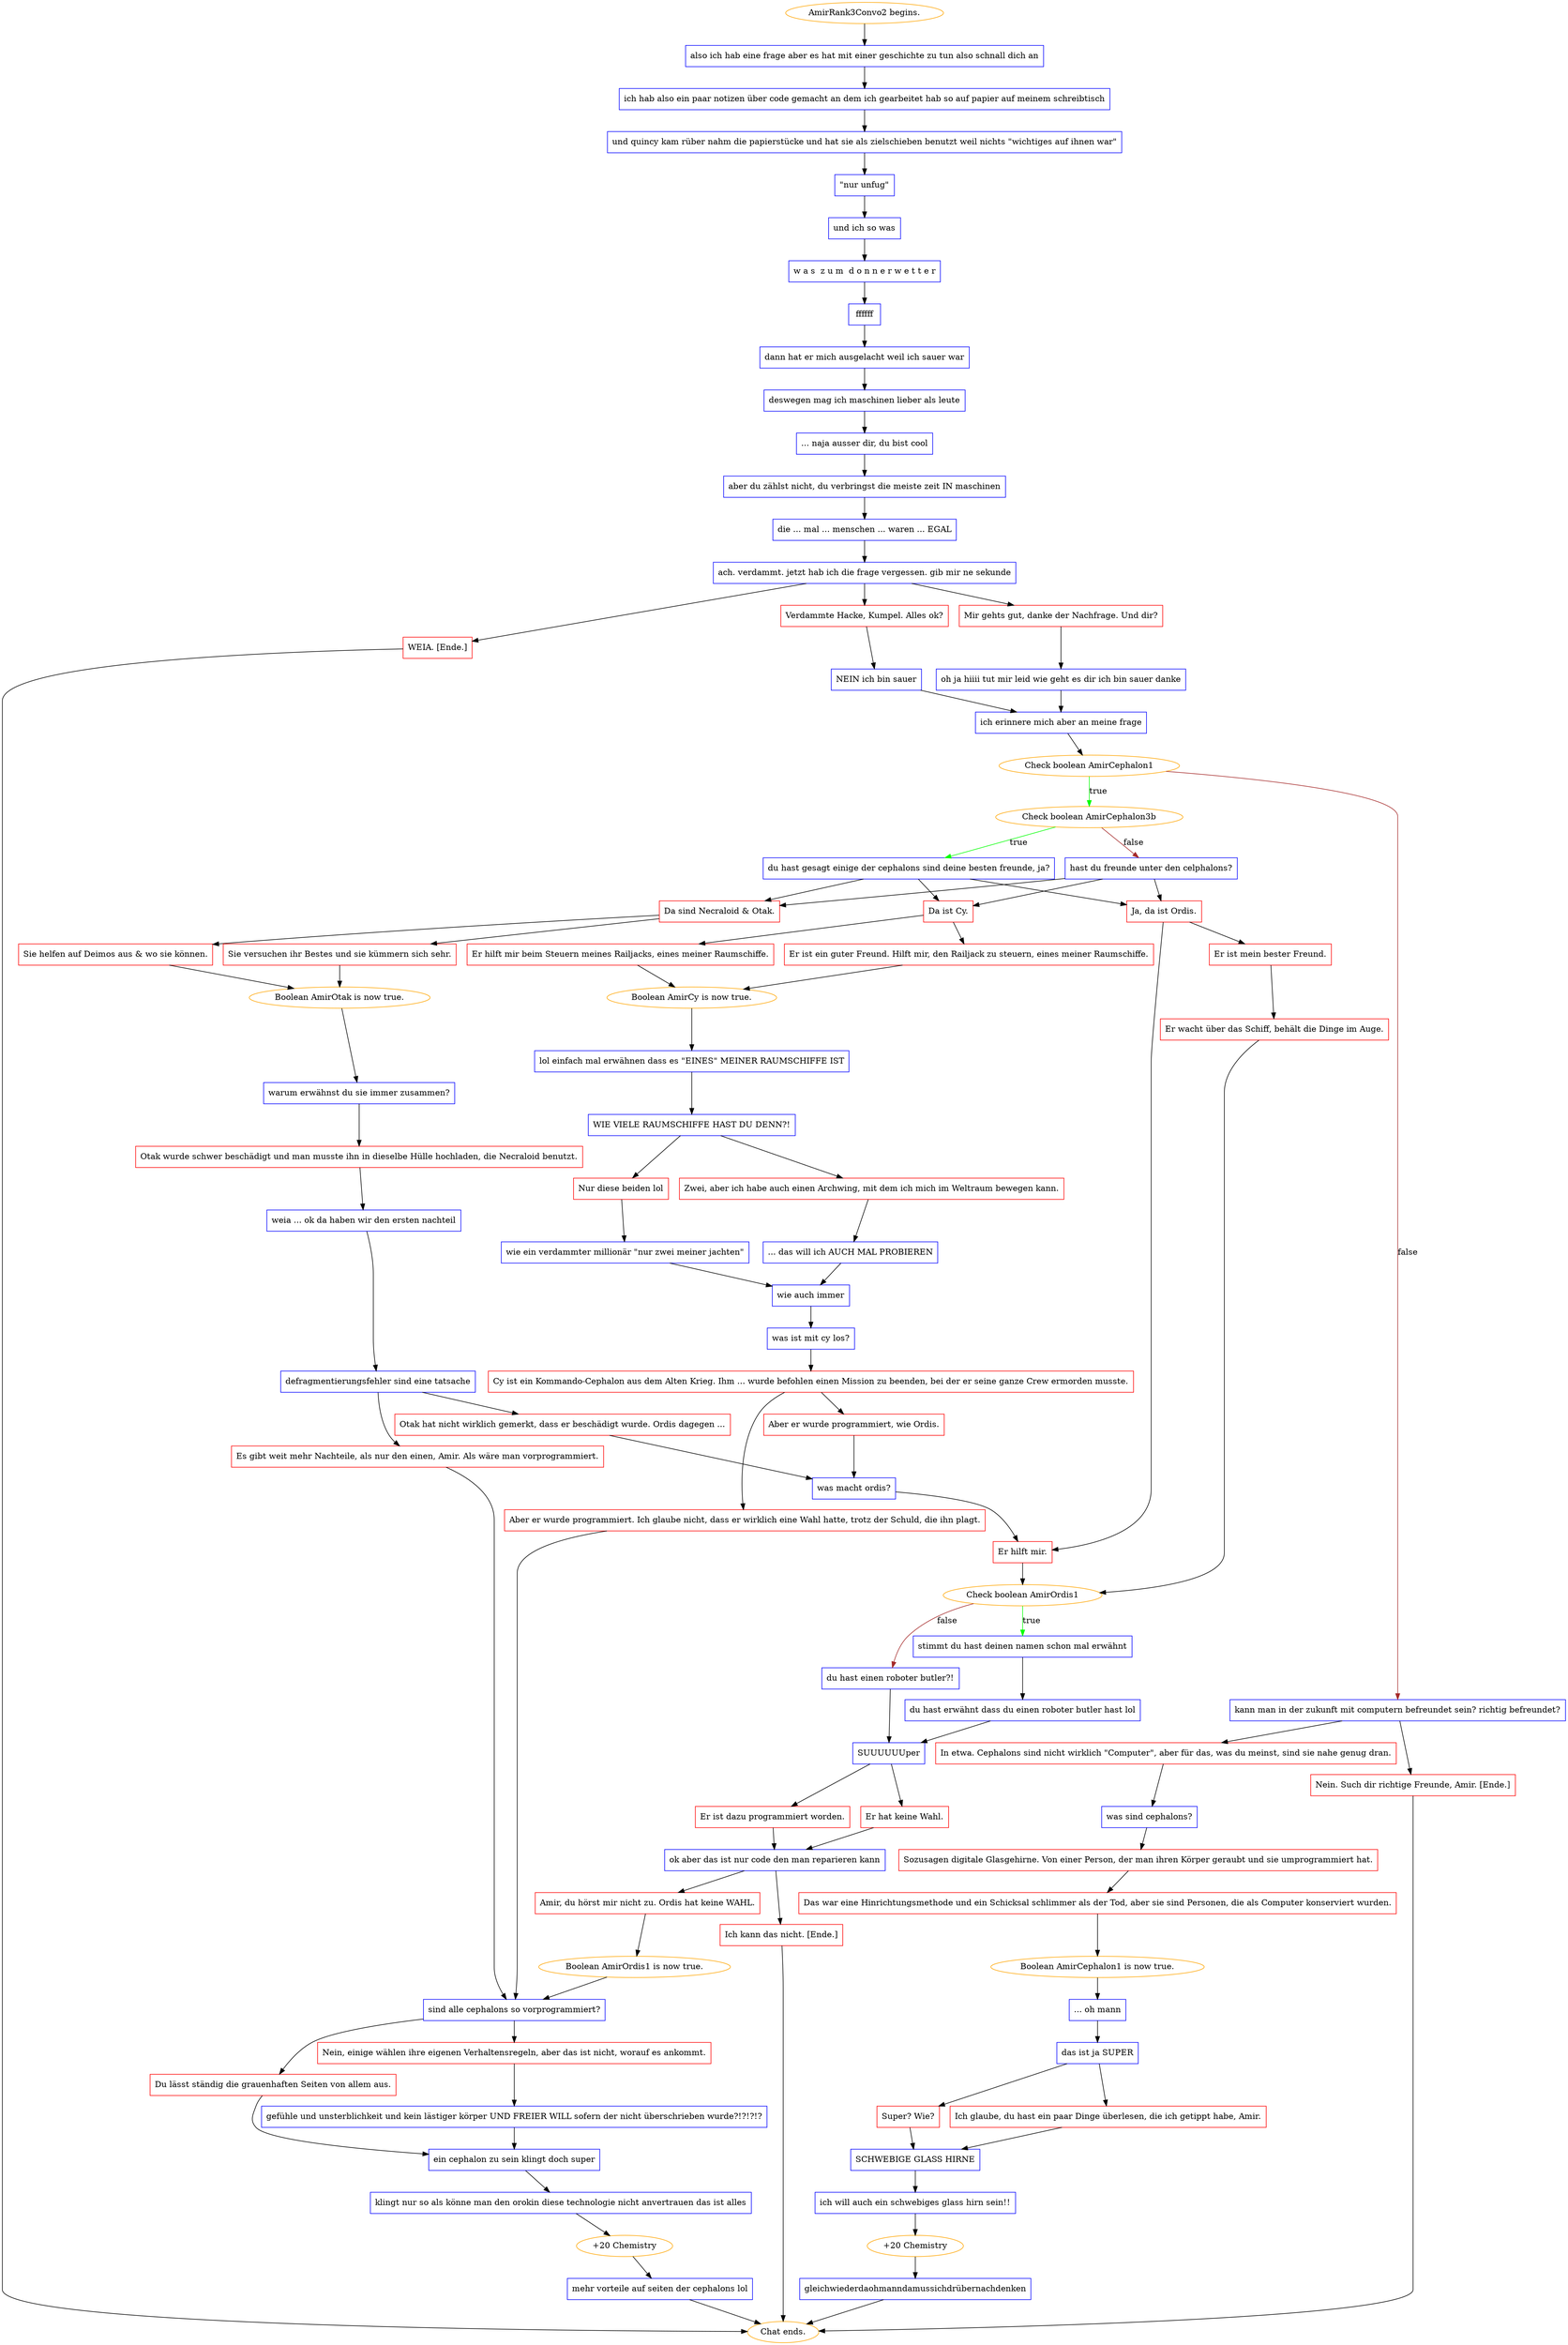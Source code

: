 digraph {
	"AmirRank3Convo2 begins." [color=orange];
		"AmirRank3Convo2 begins." -> j1209729828;
	j1209729828 [label="also ich hab eine frage aber es hat mit einer geschichte zu tun also schnall dich an",shape=box,color=blue];
		j1209729828 -> j1073450;
	j1073450 [label="ich hab also ein paar notizen über code gemacht an dem ich gearbeitet hab so auf papier auf meinem schreibtisch",shape=box,color=blue];
		j1073450 -> j70210490;
	j70210490 [label="und quincy kam rüber nahm die papierstücke und hat sie als zielschieben benutzt weil nichts \"wichtiges auf ihnen war\"",shape=box,color=blue];
		j70210490 -> j2779770494;
	j2779770494 [label="\"nur unfug\"",shape=box,color=blue];
		j2779770494 -> j2119720693;
	j2119720693 [label="und ich so was",shape=box,color=blue];
		j2119720693 -> j4068356283;
	j4068356283 [label="w a s  z u m  d o n n e r w e t t e r",shape=box,color=blue];
		j4068356283 -> j1873362087;
	j1873362087 [label="ffffff",shape=box,color=blue];
		j1873362087 -> j1522808759;
	j1522808759 [label="dann hat er mich ausgelacht weil ich sauer war",shape=box,color=blue];
		j1522808759 -> j1100310833;
	j1100310833 [label="deswegen mag ich maschinen lieber als leute",shape=box,color=blue];
		j1100310833 -> j1331656156;
	j1331656156 [label="... naja ausser dir, du bist cool",shape=box,color=blue];
		j1331656156 -> j3229126308;
	j3229126308 [label="aber du zählst nicht, du verbringst die meiste zeit IN maschinen",shape=box,color=blue];
		j3229126308 -> j4049438176;
	j4049438176 [label="die ... mal ... menschen ... waren ... EGAL",shape=box,color=blue];
		j4049438176 -> j2226128363;
	j2226128363 [label="ach. verdammt. jetzt hab ich die frage vergessen. gib mir ne sekunde",shape=box,color=blue];
		j2226128363 -> j334714131;
		j2226128363 -> j1038158558;
		j2226128363 -> j2508040888;
	j334714131 [label="Mir gehts gut, danke der Nachfrage. Und dir?",shape=box,color=red];
		j334714131 -> j3393647442;
	j1038158558 [label="Verdammte Hacke, Kumpel. Alles ok?",shape=box,color=red];
		j1038158558 -> j1160223582;
	j2508040888 [label="WEIA. [Ende.]",shape=box,color=red];
		j2508040888 -> "Chat ends.";
	j3393647442 [label="oh ja hiiii tut mir leid wie geht es dir ich bin sauer danke",shape=box,color=blue];
		j3393647442 -> j2572217905;
	j1160223582 [label="NEIN ich bin sauer",shape=box,color=blue];
		j1160223582 -> j2572217905;
	"Chat ends." [color=orange];
	j2572217905 [label="ich erinnere mich aber an meine frage",shape=box,color=blue];
		j2572217905 -> j983067739;
	j983067739 [label="Check boolean AmirCephalon1",color=orange];
		j983067739 -> j2632229335 [label=true,color=green];
		j983067739 -> j3808090415 [label=false,color=brown];
	j2632229335 [label="Check boolean AmirCephalon3b",color=orange];
		j2632229335 -> j933455866 [label=true,color=green];
		j2632229335 -> j517596642 [label=false,color=brown];
	j3808090415 [label="kann man in der zukunft mit computern befreundet sein? richtig befreundet?",shape=box,color=blue];
		j3808090415 -> j2711013109;
		j3808090415 -> j2949099446;
	j933455866 [label="du hast gesagt einige der cephalons sind deine besten freunde, ja?",shape=box,color=blue];
		j933455866 -> j3760987074;
		j933455866 -> j2420887747;
		j933455866 -> j323005125;
	j517596642 [label="hast du freunde unter den celphalons?",shape=box,color=blue];
		j517596642 -> j3760987074;
		j517596642 -> j2420887747;
		j517596642 -> j323005125;
	j2711013109 [label="Nein. Such dir richtige Freunde, Amir. [Ende.]",shape=box,color=red];
		j2711013109 -> "Chat ends.";
	j2949099446 [label="In etwa. Cephalons sind nicht wirklich \"Computer\", aber für das, was du meinst, sind sie nahe genug dran.",shape=box,color=red];
		j2949099446 -> j3235039146;
	j3760987074 [label="Ja, da ist Ordis.",shape=box,color=red];
		j3760987074 -> j2225795197;
		j3760987074 -> j3791151655;
	j2420887747 [label="Da sind Necraloid & Otak.",shape=box,color=red];
		j2420887747 -> j540024686;
		j2420887747 -> j2704247475;
	j323005125 [label="Da ist Cy.",shape=box,color=red];
		j323005125 -> j3038312998;
		j323005125 -> j2263522514;
	j3235039146 [label="was sind cephalons?",shape=box,color=blue];
		j3235039146 -> j531371328;
	j2225795197 [label="Er hilft mir.",shape=box,color=red];
		j2225795197 -> j1835984608;
	j3791151655 [label="Er ist mein bester Freund.",shape=box,color=red];
		j3791151655 -> j1733589935;
	j540024686 [label="Sie helfen auf Deimos aus & wo sie können.",shape=box,color=red];
		j540024686 -> j1918067755;
	j2704247475 [label="Sie versuchen ihr Bestes und sie kümmern sich sehr.",shape=box,color=red];
		j2704247475 -> j1918067755;
	j3038312998 [label="Er hilft mir beim Steuern meines Railjacks, eines meiner Raumschiffe.",shape=box,color=red];
		j3038312998 -> j2095508303;
	j2263522514 [label="Er ist ein guter Freund. Hilft mir, den Railjack zu steuern, eines meiner Raumschiffe.",shape=box,color=red];
		j2263522514 -> j2095508303;
	j531371328 [label="Sozusagen digitale Glasgehirne. Von einer Person, der man ihren Körper geraubt und sie umprogrammiert hat.",shape=box,color=red];
		j531371328 -> j1388055283;
	j1835984608 [label="Check boolean AmirOrdis1",color=orange];
		j1835984608 -> j3689824013 [label=true,color=green];
		j1835984608 -> j3565176122 [label=false,color=brown];
	j1733589935 [label="Er wacht über das Schiff, behält die Dinge im Auge.",shape=box,color=red];
		j1733589935 -> j1835984608;
	j1918067755 [label="Boolean AmirOtak is now true.",color=orange];
		j1918067755 -> j2799073218;
	j2095508303 [label="Boolean AmirCy is now true.",color=orange];
		j2095508303 -> j2150090443;
	j1388055283 [label="Das war eine Hinrichtungsmethode und ein Schicksal schlimmer als der Tod, aber sie sind Personen, die als Computer konserviert wurden.",shape=box,color=red];
		j1388055283 -> j3312846550;
	j3689824013 [label="stimmt du hast deinen namen schon mal erwähnt",shape=box,color=blue];
		j3689824013 -> j1677796529;
	j3565176122 [label="du hast einen roboter butler?!",shape=box,color=blue];
		j3565176122 -> j4262257933;
	j2799073218 [label="warum erwähnst du sie immer zusammen?",shape=box,color=blue];
		j2799073218 -> j1286349052;
	j2150090443 [label="lol einfach mal erwähnen dass es \"EINES\" MEINER RAUMSCHIFFE IST",shape=box,color=blue];
		j2150090443 -> j3730896313;
	j3312846550 [label="Boolean AmirCephalon1 is now true.",color=orange];
		j3312846550 -> j3735001547;
	j1677796529 [label="du hast erwähnt dass du einen roboter butler hast lol",shape=box,color=blue];
		j1677796529 -> j4262257933;
	j4262257933 [label="SUUUUUUper",shape=box,color=blue];
		j4262257933 -> j3213518935;
		j4262257933 -> j2461370384;
	j1286349052 [label="Otak wurde schwer beschädigt und man musste ihn in dieselbe Hülle hochladen, die Necraloid benutzt.",shape=box,color=red];
		j1286349052 -> j215596118;
	j3730896313 [label="WIE VIELE RAUMSCHIFFE HAST DU DENN?!",shape=box,color=blue];
		j3730896313 -> j77950122;
		j3730896313 -> j3328701917;
	j3735001547 [label="... oh mann",shape=box,color=blue];
		j3735001547 -> j3390171282;
	j3213518935 [label="Er hat keine Wahl.",shape=box,color=red];
		j3213518935 -> j3918405796;
	j2461370384 [label="Er ist dazu programmiert worden.",shape=box,color=red];
		j2461370384 -> j3918405796;
	j215596118 [label="weia ... ok da haben wir den ersten nachteil",shape=box,color=blue];
		j215596118 -> j1072731277;
	j77950122 [label="Nur diese beiden lol",shape=box,color=red];
		j77950122 -> j2497487611;
	j3328701917 [label="Zwei, aber ich habe auch einen Archwing, mit dem ich mich im Weltraum bewegen kann.",shape=box,color=red];
		j3328701917 -> j1726347428;
	j3390171282 [label="das ist ja SUPER",shape=box,color=blue];
		j3390171282 -> j2982154657;
		j3390171282 -> j430327850;
	j3918405796 [label="ok aber das ist nur code den man reparieren kann",shape=box,color=blue];
		j3918405796 -> j372030421;
		j3918405796 -> j2508930272;
	j1072731277 [label="defragmentierungsfehler sind eine tatsache",shape=box,color=blue];
		j1072731277 -> j375216581;
		j1072731277 -> j2622182323;
	j2497487611 [label="wie ein verdammter millionär \"nur zwei meiner jachten\"",shape=box,color=blue];
		j2497487611 -> j1711558592;
	j1726347428 [label="... das will ich AUCH MAL PROBIEREN",shape=box,color=blue];
		j1726347428 -> j1711558592;
	j2982154657 [label="Ich glaube, du hast ein paar Dinge überlesen, die ich getippt habe, Amir.",shape=box,color=red];
		j2982154657 -> j3910090081;
	j430327850 [label="Super? Wie?",shape=box,color=red];
		j430327850 -> j3910090081;
	j372030421 [label="Ich kann das nicht. [Ende.]",shape=box,color=red];
		j372030421 -> "Chat ends.";
	j2508930272 [label="Amir, du hörst mir nicht zu. Ordis hat keine WAHL.",shape=box,color=red];
		j2508930272 -> j2177400662;
	j375216581 [label="Otak hat nicht wirklich gemerkt, dass er beschädigt wurde. Ordis dagegen ...",shape=box,color=red];
		j375216581 -> j2832123921;
	j2622182323 [label="Es gibt weit mehr Nachteile, als nur den einen, Amir. Als wäre man vorprogrammiert.",shape=box,color=red];
		j2622182323 -> j152228731;
	j1711558592 [label="wie auch immer",shape=box,color=blue];
		j1711558592 -> j3767839181;
	j3910090081 [label="SCHWEBIGE GLASS HIRNE",shape=box,color=blue];
		j3910090081 -> j1366533705;
	j2177400662 [label="Boolean AmirOrdis1 is now true.",color=orange];
		j2177400662 -> j152228731;
	j2832123921 [label="was macht ordis?",shape=box,color=blue];
		j2832123921 -> j2225795197;
	j152228731 [label="sind alle cephalons so vorprogrammiert?",shape=box,color=blue];
		j152228731 -> j2499636456;
		j152228731 -> j3574649107;
	j3767839181 [label="was ist mit cy los?",shape=box,color=blue];
		j3767839181 -> j189697880;
	j1366533705 [label="ich will auch ein schwebiges glass hirn sein!!",shape=box,color=blue];
		j1366533705 -> j545221292;
	j2499636456 [label="Nein, einige wählen ihre eigenen Verhaltensregeln, aber das ist nicht, worauf es ankommt.",shape=box,color=red];
		j2499636456 -> j159771167;
	j3574649107 [label="Du lässt ständig die grauenhaften Seiten von allem aus.",shape=box,color=red];
		j3574649107 -> j2311948548;
	j189697880 [label="Cy ist ein Kommando-Cephalon aus dem Alten Krieg. Ihm ... wurde befohlen einen Mission zu beenden, bei der er seine ganze Crew ermorden musste.",shape=box,color=red];
		j189697880 -> j78366344;
		j189697880 -> j2085825578;
	j545221292 [label="+20 Chemistry",color=orange];
		j545221292 -> j1261891972;
	j159771167 [label="gefühle und unsterblichkeit und kein lästiger körper UND FREIER WILL sofern der nicht überschrieben wurde?!?!?!?",shape=box,color=blue];
		j159771167 -> j2311948548;
	j2311948548 [label="ein cephalon zu sein klingt doch super",shape=box,color=blue];
		j2311948548 -> j1199107381;
	j78366344 [label="Aber er wurde programmiert, wie Ordis.",shape=box,color=red];
		j78366344 -> j2832123921;
	j2085825578 [label="Aber er wurde programmiert. Ich glaube nicht, dass er wirklich eine Wahl hatte, trotz der Schuld, die ihn plagt.",shape=box,color=red];
		j2085825578 -> j152228731;
	j1261891972 [label="gleichwiederdaohmanndamussichdrübernachdenken",shape=box,color=blue];
		j1261891972 -> "Chat ends.";
	j1199107381 [label="klingt nur so als könne man den orokin diese technologie nicht anvertrauen das ist alles",shape=box,color=blue];
		j1199107381 -> j4270119204;
	j4270119204 [label="+20 Chemistry",color=orange];
		j4270119204 -> j3921179653;
	j3921179653 [label="mehr vorteile auf seiten der cephalons lol",shape=box,color=blue];
		j3921179653 -> "Chat ends.";
}